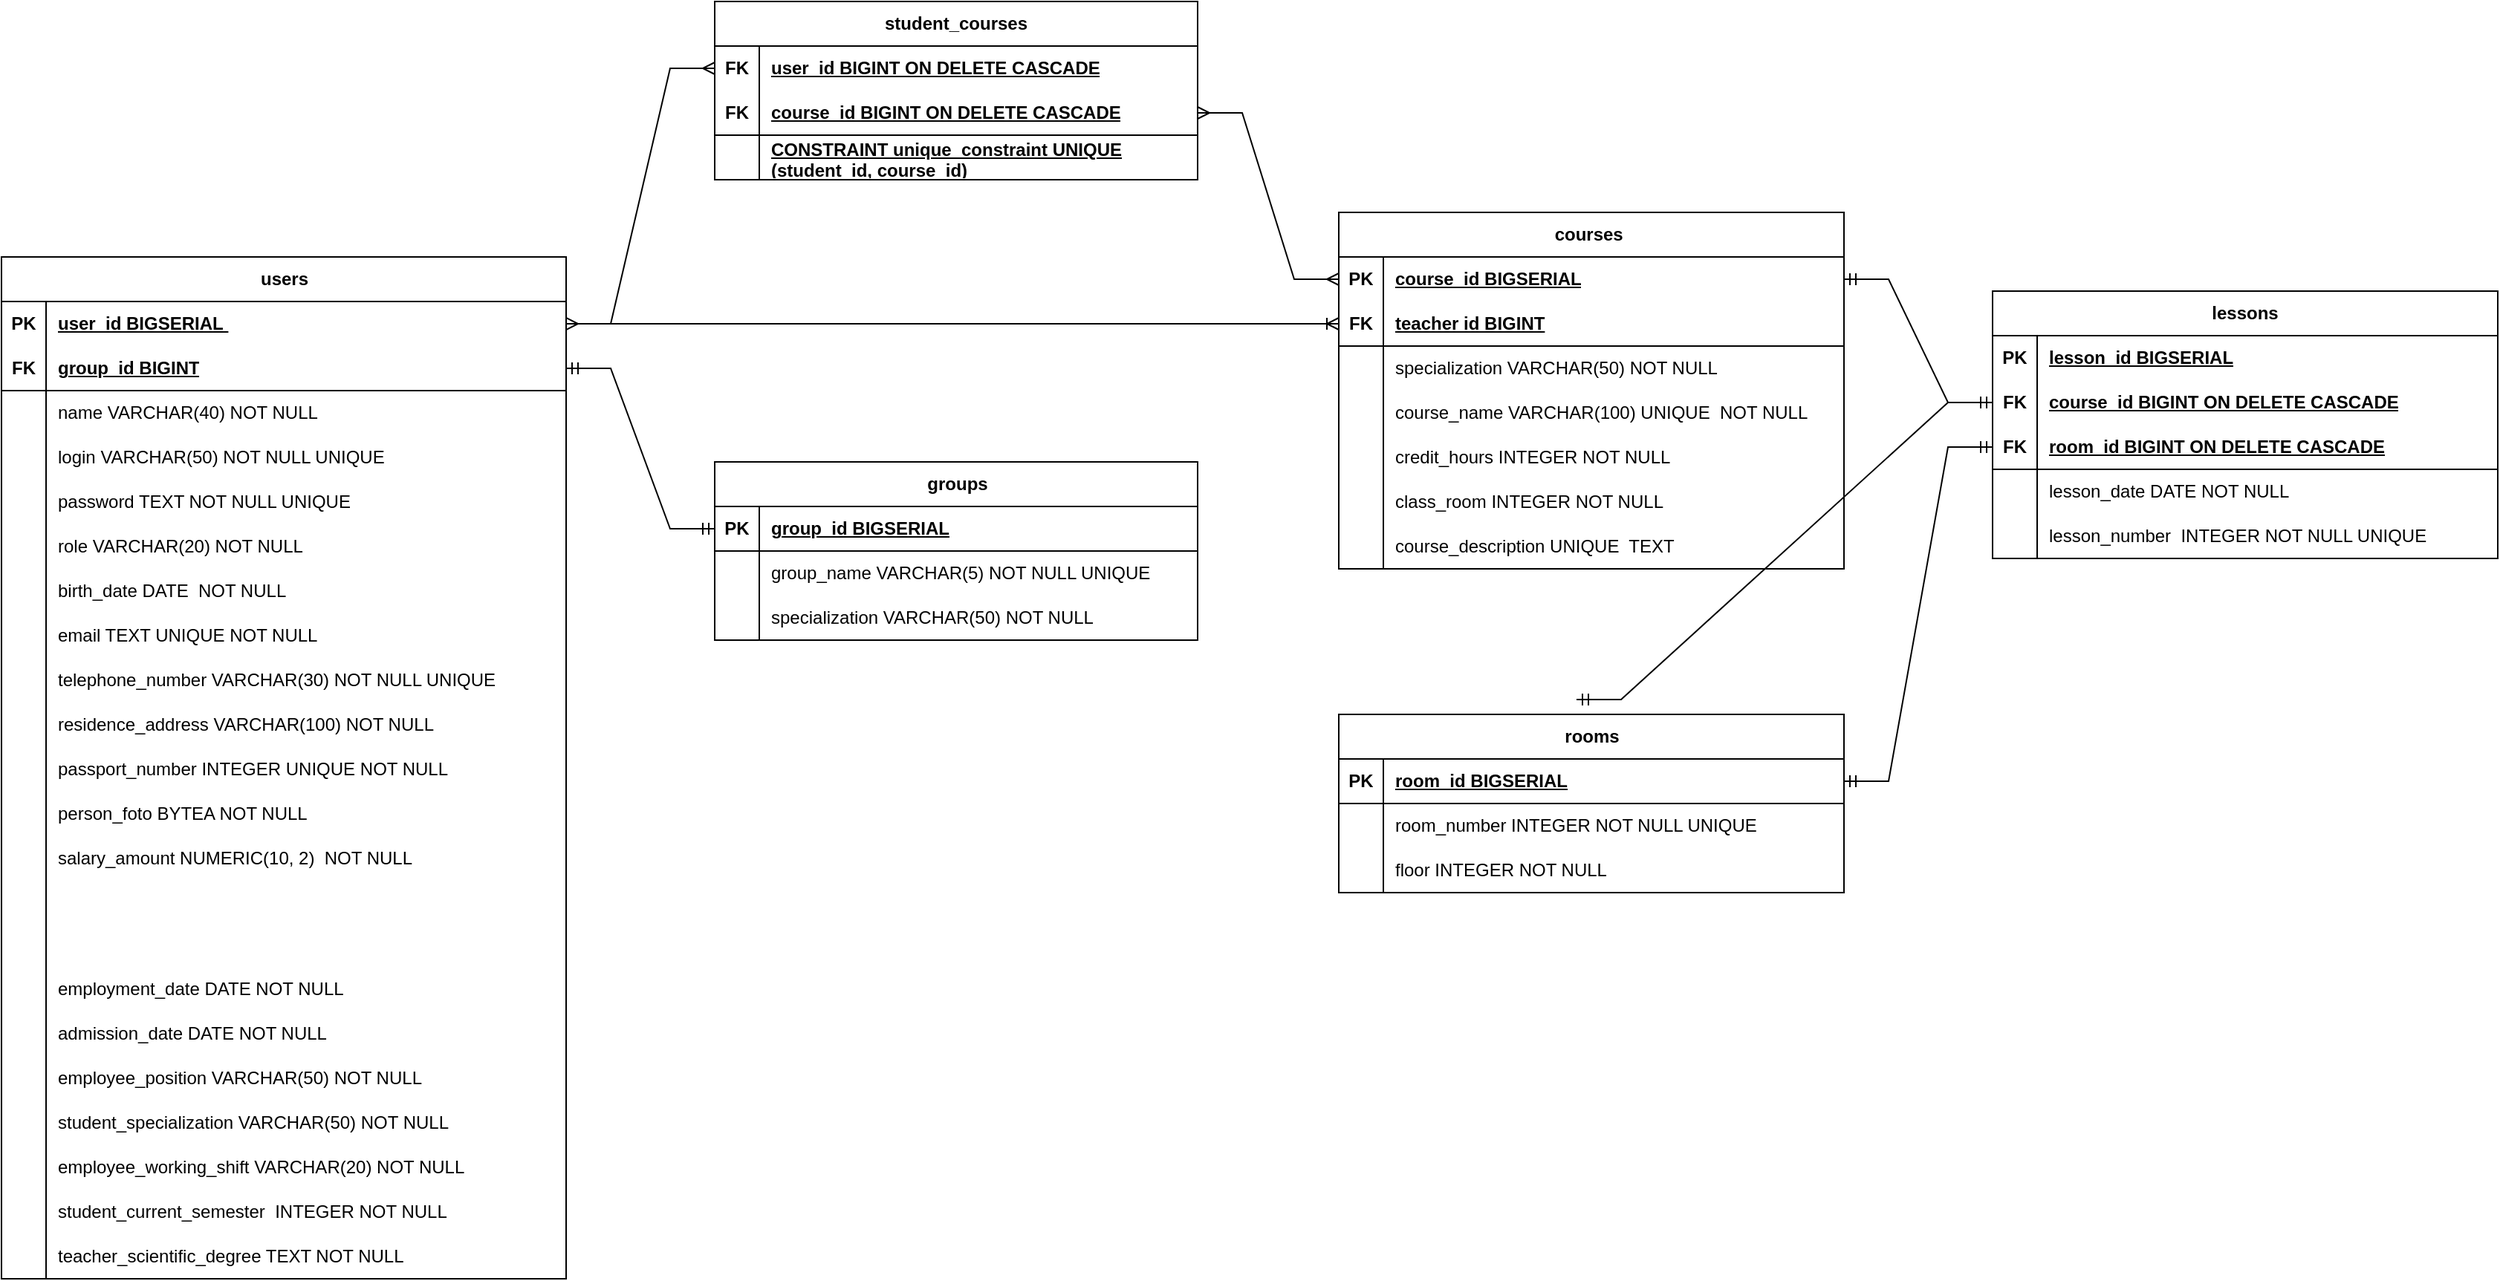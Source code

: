 <mxfile version="22.1.2" type="device">
  <diagram id="R2lEEEUBdFMjLlhIrx00" name="Page-1">
    <mxGraphModel dx="1434" dy="854" grid="1" gridSize="10" guides="1" tooltips="1" connect="1" arrows="1" fold="1" page="1" pageScale="1" pageWidth="2000" pageHeight="2500" math="0" shadow="0" extFonts="Permanent Marker^https://fonts.googleapis.com/css?family=Permanent+Marker">
      <root>
        <mxCell id="0" />
        <mxCell id="1" parent="0" />
        <mxCell id="kpIt_pLn4vcQP83QYAFd-174" value="groups" style="shape=table;startSize=30;container=1;collapsible=1;childLayout=tableLayout;fixedRows=1;rowLines=0;fontStyle=1;align=center;resizeLast=1;html=1;" parent="1" vertex="1">
          <mxGeometry x="760" y="1420" width="325" height="120" as="geometry" />
        </mxCell>
        <mxCell id="kpIt_pLn4vcQP83QYAFd-175" value="" style="shape=tableRow;horizontal=0;startSize=0;swimlaneHead=0;swimlaneBody=0;fillColor=none;collapsible=0;dropTarget=0;points=[[0,0.5],[1,0.5]];portConstraint=eastwest;top=0;left=0;right=0;bottom=1;" parent="kpIt_pLn4vcQP83QYAFd-174" vertex="1">
          <mxGeometry y="30" width="325" height="30" as="geometry" />
        </mxCell>
        <mxCell id="kpIt_pLn4vcQP83QYAFd-176" value="PK" style="shape=partialRectangle;connectable=0;fillColor=none;top=0;left=0;bottom=0;right=0;fontStyle=1;overflow=hidden;whiteSpace=wrap;html=1;" parent="kpIt_pLn4vcQP83QYAFd-175" vertex="1">
          <mxGeometry width="30" height="30" as="geometry">
            <mxRectangle width="30" height="30" as="alternateBounds" />
          </mxGeometry>
        </mxCell>
        <mxCell id="kpIt_pLn4vcQP83QYAFd-177" value="group_id BIGSERIAL" style="shape=partialRectangle;connectable=0;fillColor=none;top=0;left=0;bottom=0;right=0;align=left;spacingLeft=6;fontStyle=5;overflow=hidden;whiteSpace=wrap;html=1;" parent="kpIt_pLn4vcQP83QYAFd-175" vertex="1">
          <mxGeometry x="30" width="295" height="30" as="geometry">
            <mxRectangle width="295" height="30" as="alternateBounds" />
          </mxGeometry>
        </mxCell>
        <mxCell id="kpIt_pLn4vcQP83QYAFd-178" value="" style="shape=tableRow;horizontal=0;startSize=0;swimlaneHead=0;swimlaneBody=0;fillColor=none;collapsible=0;dropTarget=0;points=[[0,0.5],[1,0.5]];portConstraint=eastwest;top=0;left=0;right=0;bottom=0;" parent="kpIt_pLn4vcQP83QYAFd-174" vertex="1">
          <mxGeometry y="60" width="325" height="30" as="geometry" />
        </mxCell>
        <mxCell id="kpIt_pLn4vcQP83QYAFd-179" value="" style="shape=partialRectangle;connectable=0;fillColor=none;top=0;left=0;bottom=0;right=0;editable=1;overflow=hidden;whiteSpace=wrap;html=1;" parent="kpIt_pLn4vcQP83QYAFd-178" vertex="1">
          <mxGeometry width="30" height="30" as="geometry">
            <mxRectangle width="30" height="30" as="alternateBounds" />
          </mxGeometry>
        </mxCell>
        <mxCell id="kpIt_pLn4vcQP83QYAFd-180" value="group_name VARCHAR(5) NOT NULL UNIQUE" style="shape=partialRectangle;connectable=0;fillColor=none;top=0;left=0;bottom=0;right=0;align=left;spacingLeft=6;overflow=hidden;whiteSpace=wrap;html=1;" parent="kpIt_pLn4vcQP83QYAFd-178" vertex="1">
          <mxGeometry x="30" width="295" height="30" as="geometry">
            <mxRectangle width="295" height="30" as="alternateBounds" />
          </mxGeometry>
        </mxCell>
        <mxCell id="kpIt_pLn4vcQP83QYAFd-181" value="" style="shape=tableRow;horizontal=0;startSize=0;swimlaneHead=0;swimlaneBody=0;fillColor=none;collapsible=0;dropTarget=0;points=[[0,0.5],[1,0.5]];portConstraint=eastwest;top=0;left=0;right=0;bottom=0;" parent="kpIt_pLn4vcQP83QYAFd-174" vertex="1">
          <mxGeometry y="90" width="325" height="30" as="geometry" />
        </mxCell>
        <mxCell id="kpIt_pLn4vcQP83QYAFd-182" value="" style="shape=partialRectangle;connectable=0;fillColor=none;top=0;left=0;bottom=0;right=0;editable=1;overflow=hidden;whiteSpace=wrap;html=1;" parent="kpIt_pLn4vcQP83QYAFd-181" vertex="1">
          <mxGeometry width="30" height="30" as="geometry">
            <mxRectangle width="30" height="30" as="alternateBounds" />
          </mxGeometry>
        </mxCell>
        <mxCell id="kpIt_pLn4vcQP83QYAFd-183" value="specialization VARCHAR(50) NOT NULL" style="shape=partialRectangle;connectable=0;fillColor=none;top=0;left=0;bottom=0;right=0;align=left;spacingLeft=6;overflow=hidden;whiteSpace=wrap;html=1;" parent="kpIt_pLn4vcQP83QYAFd-181" vertex="1">
          <mxGeometry x="30" width="295" height="30" as="geometry">
            <mxRectangle width="295" height="30" as="alternateBounds" />
          </mxGeometry>
        </mxCell>
        <mxCell id="kpIt_pLn4vcQP83QYAFd-201" value="courses&amp;nbsp;" style="shape=table;startSize=30;container=1;collapsible=1;childLayout=tableLayout;fixedRows=1;rowLines=0;fontStyle=1;align=center;resizeLast=1;html=1;whiteSpace=wrap;" parent="1" vertex="1">
          <mxGeometry x="1180" y="1252" width="340" height="240" as="geometry" />
        </mxCell>
        <mxCell id="xmuUae2PRH6MerRBgv1h-2" value="" style="shape=tableRow;horizontal=0;startSize=0;swimlaneHead=0;swimlaneBody=0;fillColor=none;collapsible=0;dropTarget=0;points=[[0,0.5],[1,0.5]];portConstraint=eastwest;top=0;left=0;right=0;bottom=0;html=1;" vertex="1" parent="kpIt_pLn4vcQP83QYAFd-201">
          <mxGeometry y="30" width="340" height="30" as="geometry" />
        </mxCell>
        <mxCell id="xmuUae2PRH6MerRBgv1h-3" value="PK" style="shape=partialRectangle;connectable=0;fillColor=none;top=0;left=0;bottom=0;right=0;fontStyle=1;overflow=hidden;html=1;whiteSpace=wrap;" vertex="1" parent="xmuUae2PRH6MerRBgv1h-2">
          <mxGeometry width="30" height="30" as="geometry">
            <mxRectangle width="30" height="30" as="alternateBounds" />
          </mxGeometry>
        </mxCell>
        <mxCell id="xmuUae2PRH6MerRBgv1h-4" value="course_id BIGSERIAL" style="shape=partialRectangle;connectable=0;fillColor=none;top=0;left=0;bottom=0;right=0;align=left;spacingLeft=6;fontStyle=5;overflow=hidden;html=1;whiteSpace=wrap;" vertex="1" parent="xmuUae2PRH6MerRBgv1h-2">
          <mxGeometry x="30" width="310" height="30" as="geometry">
            <mxRectangle width="310" height="30" as="alternateBounds" />
          </mxGeometry>
        </mxCell>
        <mxCell id="xmuUae2PRH6MerRBgv1h-5" value="" style="shape=tableRow;horizontal=0;startSize=0;swimlaneHead=0;swimlaneBody=0;fillColor=none;collapsible=0;dropTarget=0;points=[[0,0.5],[1,0.5]];portConstraint=eastwest;top=0;left=0;right=0;bottom=1;html=1;" vertex="1" parent="kpIt_pLn4vcQP83QYAFd-201">
          <mxGeometry y="60" width="340" height="30" as="geometry" />
        </mxCell>
        <mxCell id="xmuUae2PRH6MerRBgv1h-6" value="FK" style="shape=partialRectangle;connectable=0;fillColor=none;top=0;left=0;bottom=0;right=0;fontStyle=1;overflow=hidden;html=1;whiteSpace=wrap;" vertex="1" parent="xmuUae2PRH6MerRBgv1h-5">
          <mxGeometry width="30" height="30" as="geometry">
            <mxRectangle width="30" height="30" as="alternateBounds" />
          </mxGeometry>
        </mxCell>
        <mxCell id="xmuUae2PRH6MerRBgv1h-7" value="teacher id BIGINT" style="shape=partialRectangle;connectable=0;fillColor=none;top=0;left=0;bottom=0;right=0;align=left;spacingLeft=6;fontStyle=5;overflow=hidden;html=1;whiteSpace=wrap;" vertex="1" parent="xmuUae2PRH6MerRBgv1h-5">
          <mxGeometry x="30" width="310" height="30" as="geometry">
            <mxRectangle width="310" height="30" as="alternateBounds" />
          </mxGeometry>
        </mxCell>
        <mxCell id="kpIt_pLn4vcQP83QYAFd-208" value="" style="shape=tableRow;horizontal=0;startSize=0;swimlaneHead=0;swimlaneBody=0;fillColor=none;collapsible=0;dropTarget=0;points=[[0,0.5],[1,0.5]];portConstraint=eastwest;top=0;left=0;right=0;bottom=0;html=1;" parent="kpIt_pLn4vcQP83QYAFd-201" vertex="1">
          <mxGeometry y="90" width="340" height="30" as="geometry" />
        </mxCell>
        <mxCell id="kpIt_pLn4vcQP83QYAFd-209" value="" style="shape=partialRectangle;connectable=0;fillColor=none;top=0;left=0;bottom=0;right=0;editable=1;overflow=hidden;html=1;whiteSpace=wrap;" parent="kpIt_pLn4vcQP83QYAFd-208" vertex="1">
          <mxGeometry width="30" height="30" as="geometry">
            <mxRectangle width="30" height="30" as="alternateBounds" />
          </mxGeometry>
        </mxCell>
        <mxCell id="kpIt_pLn4vcQP83QYAFd-210" value="specialization VARCHAR(50) NOT NULL" style="shape=partialRectangle;connectable=0;fillColor=none;top=0;left=0;bottom=0;right=0;align=left;spacingLeft=6;overflow=hidden;html=1;whiteSpace=wrap;" parent="kpIt_pLn4vcQP83QYAFd-208" vertex="1">
          <mxGeometry x="30" width="310" height="30" as="geometry">
            <mxRectangle width="310" height="30" as="alternateBounds" />
          </mxGeometry>
        </mxCell>
        <mxCell id="kpIt_pLn4vcQP83QYAFd-211" value="" style="shape=tableRow;horizontal=0;startSize=0;swimlaneHead=0;swimlaneBody=0;fillColor=none;collapsible=0;dropTarget=0;points=[[0,0.5],[1,0.5]];portConstraint=eastwest;top=0;left=0;right=0;bottom=0;html=1;" parent="kpIt_pLn4vcQP83QYAFd-201" vertex="1">
          <mxGeometry y="120" width="340" height="30" as="geometry" />
        </mxCell>
        <mxCell id="kpIt_pLn4vcQP83QYAFd-212" value="" style="shape=partialRectangle;connectable=0;fillColor=none;top=0;left=0;bottom=0;right=0;editable=1;overflow=hidden;html=1;whiteSpace=wrap;" parent="kpIt_pLn4vcQP83QYAFd-211" vertex="1">
          <mxGeometry width="30" height="30" as="geometry">
            <mxRectangle width="30" height="30" as="alternateBounds" />
          </mxGeometry>
        </mxCell>
        <mxCell id="kpIt_pLn4vcQP83QYAFd-213" value="course_name VARCHAR(100)&amp;nbsp;UNIQUE&amp;nbsp; NOT NULL" style="shape=partialRectangle;connectable=0;fillColor=none;top=0;left=0;bottom=0;right=0;align=left;spacingLeft=6;overflow=hidden;html=1;whiteSpace=wrap;" parent="kpIt_pLn4vcQP83QYAFd-211" vertex="1">
          <mxGeometry x="30" width="310" height="30" as="geometry">
            <mxRectangle width="310" height="30" as="alternateBounds" />
          </mxGeometry>
        </mxCell>
        <mxCell id="kpIt_pLn4vcQP83QYAFd-214" style="shape=tableRow;horizontal=0;startSize=0;swimlaneHead=0;swimlaneBody=0;fillColor=none;collapsible=0;dropTarget=0;points=[[0,0.5],[1,0.5]];portConstraint=eastwest;top=0;left=0;right=0;bottom=0;html=1;" parent="kpIt_pLn4vcQP83QYAFd-201" vertex="1">
          <mxGeometry y="150" width="340" height="30" as="geometry" />
        </mxCell>
        <mxCell id="kpIt_pLn4vcQP83QYAFd-215" style="shape=partialRectangle;connectable=0;fillColor=none;top=0;left=0;bottom=0;right=0;editable=1;overflow=hidden;html=1;whiteSpace=wrap;" parent="kpIt_pLn4vcQP83QYAFd-214" vertex="1">
          <mxGeometry width="30" height="30" as="geometry">
            <mxRectangle width="30" height="30" as="alternateBounds" />
          </mxGeometry>
        </mxCell>
        <mxCell id="kpIt_pLn4vcQP83QYAFd-216" value="credit_hours INTEGER NOT NULL" style="shape=partialRectangle;connectable=0;fillColor=none;top=0;left=0;bottom=0;right=0;align=left;spacingLeft=6;overflow=hidden;html=1;whiteSpace=wrap;" parent="kpIt_pLn4vcQP83QYAFd-214" vertex="1">
          <mxGeometry x="30" width="310" height="30" as="geometry">
            <mxRectangle width="310" height="30" as="alternateBounds" />
          </mxGeometry>
        </mxCell>
        <mxCell id="kpIt_pLn4vcQP83QYAFd-226" style="shape=tableRow;horizontal=0;startSize=0;swimlaneHead=0;swimlaneBody=0;fillColor=none;collapsible=0;dropTarget=0;points=[[0,0.5],[1,0.5]];portConstraint=eastwest;top=0;left=0;right=0;bottom=0;html=1;" parent="kpIt_pLn4vcQP83QYAFd-201" vertex="1">
          <mxGeometry y="180" width="340" height="30" as="geometry" />
        </mxCell>
        <mxCell id="kpIt_pLn4vcQP83QYAFd-227" style="shape=partialRectangle;connectable=0;fillColor=none;top=0;left=0;bottom=0;right=0;editable=1;overflow=hidden;html=1;whiteSpace=wrap;" parent="kpIt_pLn4vcQP83QYAFd-226" vertex="1">
          <mxGeometry width="30" height="30" as="geometry">
            <mxRectangle width="30" height="30" as="alternateBounds" />
          </mxGeometry>
        </mxCell>
        <mxCell id="kpIt_pLn4vcQP83QYAFd-228" value="class_room INTEGER NOT NULL" style="shape=partialRectangle;connectable=0;fillColor=none;top=0;left=0;bottom=0;right=0;align=left;spacingLeft=6;overflow=hidden;html=1;whiteSpace=wrap;" parent="kpIt_pLn4vcQP83QYAFd-226" vertex="1">
          <mxGeometry x="30" width="310" height="30" as="geometry">
            <mxRectangle width="310" height="30" as="alternateBounds" />
          </mxGeometry>
        </mxCell>
        <mxCell id="kpIt_pLn4vcQP83QYAFd-232" style="shape=tableRow;horizontal=0;startSize=0;swimlaneHead=0;swimlaneBody=0;fillColor=none;collapsible=0;dropTarget=0;points=[[0,0.5],[1,0.5]];portConstraint=eastwest;top=0;left=0;right=0;bottom=0;html=1;" parent="kpIt_pLn4vcQP83QYAFd-201" vertex="1">
          <mxGeometry y="210" width="340" height="30" as="geometry" />
        </mxCell>
        <mxCell id="kpIt_pLn4vcQP83QYAFd-233" style="shape=partialRectangle;connectable=0;fillColor=none;top=0;left=0;bottom=0;right=0;editable=1;overflow=hidden;html=1;whiteSpace=wrap;" parent="kpIt_pLn4vcQP83QYAFd-232" vertex="1">
          <mxGeometry width="30" height="30" as="geometry">
            <mxRectangle width="30" height="30" as="alternateBounds" />
          </mxGeometry>
        </mxCell>
        <mxCell id="kpIt_pLn4vcQP83QYAFd-234" value="course_description&amp;nbsp;UNIQUE&amp;nbsp; TEXT" style="shape=partialRectangle;connectable=0;fillColor=none;top=0;left=0;bottom=0;right=0;align=left;spacingLeft=6;overflow=hidden;html=1;whiteSpace=wrap;" parent="kpIt_pLn4vcQP83QYAFd-232" vertex="1">
          <mxGeometry x="30" width="310" height="30" as="geometry">
            <mxRectangle width="310" height="30" as="alternateBounds" />
          </mxGeometry>
        </mxCell>
        <mxCell id="rb6zQDe9L6TFRUeUU2T8-61" value="lessons" style="shape=table;startSize=30;container=1;collapsible=1;childLayout=tableLayout;fixedRows=1;rowLines=0;fontStyle=1;align=center;resizeLast=1;html=1;whiteSpace=wrap;" parent="1" vertex="1">
          <mxGeometry x="1620" y="1305" width="340" height="180" as="geometry" />
        </mxCell>
        <mxCell id="rb6zQDe9L6TFRUeUU2T8-62" value="" style="shape=tableRow;horizontal=0;startSize=0;swimlaneHead=0;swimlaneBody=0;fillColor=none;collapsible=0;dropTarget=0;points=[[0,0.5],[1,0.5]];portConstraint=eastwest;top=0;left=0;right=0;bottom=0;html=1;" parent="rb6zQDe9L6TFRUeUU2T8-61" vertex="1">
          <mxGeometry y="30" width="340" height="30" as="geometry" />
        </mxCell>
        <mxCell id="rb6zQDe9L6TFRUeUU2T8-63" value="PK" style="shape=partialRectangle;connectable=0;fillColor=none;top=0;left=0;bottom=0;right=0;fontStyle=1;overflow=hidden;html=1;whiteSpace=wrap;" parent="rb6zQDe9L6TFRUeUU2T8-62" vertex="1">
          <mxGeometry width="30" height="30" as="geometry">
            <mxRectangle width="30" height="30" as="alternateBounds" />
          </mxGeometry>
        </mxCell>
        <mxCell id="rb6zQDe9L6TFRUeUU2T8-64" value="lesson_id BIGSERIAL" style="shape=partialRectangle;connectable=0;fillColor=none;top=0;left=0;bottom=0;right=0;align=left;spacingLeft=6;fontStyle=5;overflow=hidden;html=1;whiteSpace=wrap;" parent="rb6zQDe9L6TFRUeUU2T8-62" vertex="1">
          <mxGeometry x="30" width="310" height="30" as="geometry">
            <mxRectangle width="310" height="30" as="alternateBounds" />
          </mxGeometry>
        </mxCell>
        <mxCell id="OC72lJn3Bb4VZcmNtRgT-4" style="shape=tableRow;horizontal=0;startSize=0;swimlaneHead=0;swimlaneBody=0;fillColor=none;collapsible=0;dropTarget=0;points=[[0,0.5],[1,0.5]];portConstraint=eastwest;top=0;left=0;right=0;bottom=0;html=1;" parent="rb6zQDe9L6TFRUeUU2T8-61" vertex="1">
          <mxGeometry y="60" width="340" height="30" as="geometry" />
        </mxCell>
        <mxCell id="OC72lJn3Bb4VZcmNtRgT-5" value="FK" style="shape=partialRectangle;connectable=0;fillColor=none;top=0;left=0;bottom=0;right=0;fontStyle=1;overflow=hidden;html=1;whiteSpace=wrap;" parent="OC72lJn3Bb4VZcmNtRgT-4" vertex="1">
          <mxGeometry width="30" height="30" as="geometry">
            <mxRectangle width="30" height="30" as="alternateBounds" />
          </mxGeometry>
        </mxCell>
        <mxCell id="OC72lJn3Bb4VZcmNtRgT-6" value="course_id BIGINT&amp;nbsp;ON DELETE CASCADE" style="shape=partialRectangle;connectable=0;fillColor=none;top=0;left=0;bottom=0;right=0;align=left;spacingLeft=6;fontStyle=5;overflow=hidden;html=1;whiteSpace=wrap;" parent="OC72lJn3Bb4VZcmNtRgT-4" vertex="1">
          <mxGeometry x="30" width="310" height="30" as="geometry">
            <mxRectangle width="310" height="30" as="alternateBounds" />
          </mxGeometry>
        </mxCell>
        <mxCell id="rb6zQDe9L6TFRUeUU2T8-65" value="" style="shape=tableRow;horizontal=0;startSize=0;swimlaneHead=0;swimlaneBody=0;fillColor=none;collapsible=0;dropTarget=0;points=[[0,0.5],[1,0.5]];portConstraint=eastwest;top=0;left=0;right=0;bottom=1;html=1;" parent="rb6zQDe9L6TFRUeUU2T8-61" vertex="1">
          <mxGeometry y="90" width="340" height="30" as="geometry" />
        </mxCell>
        <mxCell id="rb6zQDe9L6TFRUeUU2T8-66" value="FK" style="shape=partialRectangle;connectable=0;fillColor=none;top=0;left=0;bottom=0;right=0;fontStyle=1;overflow=hidden;html=1;whiteSpace=wrap;" parent="rb6zQDe9L6TFRUeUU2T8-65" vertex="1">
          <mxGeometry width="30" height="30" as="geometry">
            <mxRectangle width="30" height="30" as="alternateBounds" />
          </mxGeometry>
        </mxCell>
        <mxCell id="rb6zQDe9L6TFRUeUU2T8-67" value="room_id BIGINT&amp;nbsp;ON DELETE CASCADE" style="shape=partialRectangle;connectable=0;fillColor=none;top=0;left=0;bottom=0;right=0;align=left;spacingLeft=6;fontStyle=5;overflow=hidden;html=1;whiteSpace=wrap;" parent="rb6zQDe9L6TFRUeUU2T8-65" vertex="1">
          <mxGeometry x="30" width="310" height="30" as="geometry">
            <mxRectangle width="310" height="30" as="alternateBounds" />
          </mxGeometry>
        </mxCell>
        <mxCell id="rb6zQDe9L6TFRUeUU2T8-68" value="" style="shape=tableRow;horizontal=0;startSize=0;swimlaneHead=0;swimlaneBody=0;fillColor=none;collapsible=0;dropTarget=0;points=[[0,0.5],[1,0.5]];portConstraint=eastwest;top=0;left=0;right=0;bottom=0;html=1;" parent="rb6zQDe9L6TFRUeUU2T8-61" vertex="1">
          <mxGeometry y="120" width="340" height="30" as="geometry" />
        </mxCell>
        <mxCell id="rb6zQDe9L6TFRUeUU2T8-69" value="" style="shape=partialRectangle;connectable=0;fillColor=none;top=0;left=0;bottom=0;right=0;editable=1;overflow=hidden;html=1;whiteSpace=wrap;" parent="rb6zQDe9L6TFRUeUU2T8-68" vertex="1">
          <mxGeometry width="30" height="30" as="geometry">
            <mxRectangle width="30" height="30" as="alternateBounds" />
          </mxGeometry>
        </mxCell>
        <mxCell id="rb6zQDe9L6TFRUeUU2T8-70" value="lesson_date&amp;nbsp;DATE NOT NULL" style="shape=partialRectangle;connectable=0;fillColor=none;top=0;left=0;bottom=0;right=0;align=left;spacingLeft=6;overflow=hidden;html=1;whiteSpace=wrap;" parent="rb6zQDe9L6TFRUeUU2T8-68" vertex="1">
          <mxGeometry x="30" width="310" height="30" as="geometry">
            <mxRectangle width="310" height="30" as="alternateBounds" />
          </mxGeometry>
        </mxCell>
        <mxCell id="rb6zQDe9L6TFRUeUU2T8-71" value="" style="shape=tableRow;horizontal=0;startSize=0;swimlaneHead=0;swimlaneBody=0;fillColor=none;collapsible=0;dropTarget=0;points=[[0,0.5],[1,0.5]];portConstraint=eastwest;top=0;left=0;right=0;bottom=0;html=1;" parent="rb6zQDe9L6TFRUeUU2T8-61" vertex="1">
          <mxGeometry y="150" width="340" height="30" as="geometry" />
        </mxCell>
        <mxCell id="rb6zQDe9L6TFRUeUU2T8-72" value="" style="shape=partialRectangle;connectable=0;fillColor=none;top=0;left=0;bottom=0;right=0;editable=1;overflow=hidden;html=1;whiteSpace=wrap;" parent="rb6zQDe9L6TFRUeUU2T8-71" vertex="1">
          <mxGeometry width="30" height="30" as="geometry">
            <mxRectangle width="30" height="30" as="alternateBounds" />
          </mxGeometry>
        </mxCell>
        <mxCell id="rb6zQDe9L6TFRUeUU2T8-73" value="lesson_number&amp;nbsp; INTEGER NOT NULL UNIQUE" style="shape=partialRectangle;connectable=0;fillColor=none;top=0;left=0;bottom=0;right=0;align=left;spacingLeft=6;overflow=hidden;html=1;whiteSpace=wrap;" parent="rb6zQDe9L6TFRUeUU2T8-71" vertex="1">
          <mxGeometry x="30" width="310" height="30" as="geometry">
            <mxRectangle width="310" height="30" as="alternateBounds" />
          </mxGeometry>
        </mxCell>
        <mxCell id="knFnS1jjdKs-1NQZ8TrD-86" value="student_courses" style="shape=table;startSize=30;container=1;collapsible=1;childLayout=tableLayout;fixedRows=1;rowLines=0;fontStyle=1;align=center;resizeLast=1;html=1;whiteSpace=wrap;" parent="1" vertex="1">
          <mxGeometry x="760" y="1110" width="325" height="120" as="geometry" />
        </mxCell>
        <mxCell id="knFnS1jjdKs-1NQZ8TrD-87" value="" style="shape=tableRow;horizontal=0;startSize=0;swimlaneHead=0;swimlaneBody=0;fillColor=none;collapsible=0;dropTarget=0;points=[[0,0.5],[1,0.5]];portConstraint=eastwest;top=0;left=0;right=0;bottom=0;html=1;" parent="knFnS1jjdKs-1NQZ8TrD-86" vertex="1">
          <mxGeometry y="30" width="325" height="30" as="geometry" />
        </mxCell>
        <mxCell id="knFnS1jjdKs-1NQZ8TrD-88" value="FK" style="shape=partialRectangle;connectable=0;fillColor=none;top=0;left=0;bottom=0;right=0;fontStyle=1;overflow=hidden;html=1;whiteSpace=wrap;" parent="knFnS1jjdKs-1NQZ8TrD-87" vertex="1">
          <mxGeometry width="30" height="30" as="geometry">
            <mxRectangle width="30" height="30" as="alternateBounds" />
          </mxGeometry>
        </mxCell>
        <mxCell id="knFnS1jjdKs-1NQZ8TrD-89" value="user_id BIGINT&amp;nbsp;ON DELETE CASCADE" style="shape=partialRectangle;connectable=0;fillColor=none;top=0;left=0;bottom=0;right=0;align=left;spacingLeft=6;fontStyle=5;overflow=hidden;html=1;whiteSpace=wrap;" parent="knFnS1jjdKs-1NQZ8TrD-87" vertex="1">
          <mxGeometry x="30" width="295" height="30" as="geometry">
            <mxRectangle width="295" height="30" as="alternateBounds" />
          </mxGeometry>
        </mxCell>
        <mxCell id="knFnS1jjdKs-1NQZ8TrD-90" value="" style="shape=tableRow;horizontal=0;startSize=0;swimlaneHead=0;swimlaneBody=0;fillColor=none;collapsible=0;dropTarget=0;points=[[0,0.5],[1,0.5]];portConstraint=eastwest;top=0;left=0;right=0;bottom=1;html=1;" parent="knFnS1jjdKs-1NQZ8TrD-86" vertex="1">
          <mxGeometry y="60" width="325" height="30" as="geometry" />
        </mxCell>
        <mxCell id="knFnS1jjdKs-1NQZ8TrD-91" value="FK" style="shape=partialRectangle;connectable=0;fillColor=none;top=0;left=0;bottom=0;right=0;fontStyle=1;overflow=hidden;html=1;whiteSpace=wrap;" parent="knFnS1jjdKs-1NQZ8TrD-90" vertex="1">
          <mxGeometry width="30" height="30" as="geometry">
            <mxRectangle width="30" height="30" as="alternateBounds" />
          </mxGeometry>
        </mxCell>
        <mxCell id="knFnS1jjdKs-1NQZ8TrD-92" value="course_id BIGINT ON DELETE CASCADE" style="shape=partialRectangle;connectable=0;fillColor=none;top=0;left=0;bottom=0;right=0;align=left;spacingLeft=6;fontStyle=5;overflow=hidden;html=1;whiteSpace=wrap;" parent="knFnS1jjdKs-1NQZ8TrD-90" vertex="1">
          <mxGeometry x="30" width="295" height="30" as="geometry">
            <mxRectangle width="295" height="30" as="alternateBounds" />
          </mxGeometry>
        </mxCell>
        <mxCell id="rb6zQDe9L6TFRUeUU2T8-4" style="shape=tableRow;horizontal=0;startSize=0;swimlaneHead=0;swimlaneBody=0;fillColor=none;collapsible=0;dropTarget=0;points=[[0,0.5],[1,0.5]];portConstraint=eastwest;top=0;left=0;right=0;bottom=1;html=1;" parent="knFnS1jjdKs-1NQZ8TrD-86" vertex="1">
          <mxGeometry y="90" width="325" height="30" as="geometry" />
        </mxCell>
        <mxCell id="rb6zQDe9L6TFRUeUU2T8-5" style="shape=partialRectangle;connectable=0;fillColor=none;top=0;left=0;bottom=0;right=0;fontStyle=1;overflow=hidden;html=1;whiteSpace=wrap;" parent="rb6zQDe9L6TFRUeUU2T8-4" vertex="1">
          <mxGeometry width="30" height="30" as="geometry">
            <mxRectangle width="30" height="30" as="alternateBounds" />
          </mxGeometry>
        </mxCell>
        <mxCell id="rb6zQDe9L6TFRUeUU2T8-6" value="CONSTRAINT unique_constraint UNIQUE (student_id, course_id)" style="shape=partialRectangle;connectable=0;fillColor=none;top=0;left=0;bottom=0;right=0;align=left;spacingLeft=6;fontStyle=5;overflow=hidden;html=1;whiteSpace=wrap;" parent="rb6zQDe9L6TFRUeUU2T8-4" vertex="1">
          <mxGeometry x="30" width="295" height="30" as="geometry">
            <mxRectangle width="295" height="30" as="alternateBounds" />
          </mxGeometry>
        </mxCell>
        <mxCell id="IVJXL--CZSXoC9Q1Klwf-4" value="users" style="shape=table;startSize=30;container=1;collapsible=1;childLayout=tableLayout;fixedRows=1;rowLines=0;fontStyle=1;align=center;resizeLast=1;html=1;" parent="1" vertex="1">
          <mxGeometry x="280" y="1282" width="380" height="688" as="geometry" />
        </mxCell>
        <mxCell id="OC72lJn3Bb4VZcmNtRgT-9" value="" style="shape=tableRow;horizontal=0;startSize=0;swimlaneHead=0;swimlaneBody=0;fillColor=none;collapsible=0;dropTarget=0;points=[[0,0.5],[1,0.5]];portConstraint=eastwest;top=0;left=0;right=0;bottom=0;html=1;" parent="IVJXL--CZSXoC9Q1Klwf-4" vertex="1">
          <mxGeometry y="30" width="380" height="30" as="geometry" />
        </mxCell>
        <mxCell id="OC72lJn3Bb4VZcmNtRgT-10" value="PK" style="shape=partialRectangle;connectable=0;fillColor=none;top=0;left=0;bottom=0;right=0;fontStyle=1;overflow=hidden;html=1;whiteSpace=wrap;" parent="OC72lJn3Bb4VZcmNtRgT-9" vertex="1">
          <mxGeometry width="30" height="30" as="geometry">
            <mxRectangle width="30" height="30" as="alternateBounds" />
          </mxGeometry>
        </mxCell>
        <mxCell id="OC72lJn3Bb4VZcmNtRgT-11" value="user_id BIGSERIAL&amp;nbsp;" style="shape=partialRectangle;connectable=0;fillColor=none;top=0;left=0;bottom=0;right=0;align=left;spacingLeft=6;fontStyle=5;overflow=hidden;html=1;whiteSpace=wrap;" parent="OC72lJn3Bb4VZcmNtRgT-9" vertex="1">
          <mxGeometry x="30" width="350" height="30" as="geometry">
            <mxRectangle width="350" height="30" as="alternateBounds" />
          </mxGeometry>
        </mxCell>
        <mxCell id="OC72lJn3Bb4VZcmNtRgT-12" value="" style="shape=tableRow;horizontal=0;startSize=0;swimlaneHead=0;swimlaneBody=0;fillColor=none;collapsible=0;dropTarget=0;points=[[0,0.5],[1,0.5]];portConstraint=eastwest;top=0;left=0;right=0;bottom=1;html=1;" parent="IVJXL--CZSXoC9Q1Klwf-4" vertex="1">
          <mxGeometry y="60" width="380" height="30" as="geometry" />
        </mxCell>
        <mxCell id="OC72lJn3Bb4VZcmNtRgT-13" value="FK" style="shape=partialRectangle;connectable=0;fillColor=none;top=0;left=0;bottom=0;right=0;fontStyle=1;overflow=hidden;html=1;whiteSpace=wrap;" parent="OC72lJn3Bb4VZcmNtRgT-12" vertex="1">
          <mxGeometry width="30" height="30" as="geometry">
            <mxRectangle width="30" height="30" as="alternateBounds" />
          </mxGeometry>
        </mxCell>
        <mxCell id="OC72lJn3Bb4VZcmNtRgT-14" value="group_id BIGINT" style="shape=partialRectangle;connectable=0;fillColor=none;top=0;left=0;bottom=0;right=0;align=left;spacingLeft=6;fontStyle=5;overflow=hidden;html=1;whiteSpace=wrap;" parent="OC72lJn3Bb4VZcmNtRgT-12" vertex="1">
          <mxGeometry x="30" width="350" height="30" as="geometry">
            <mxRectangle width="350" height="30" as="alternateBounds" />
          </mxGeometry>
        </mxCell>
        <mxCell id="IVJXL--CZSXoC9Q1Klwf-8" value="" style="shape=tableRow;horizontal=0;startSize=0;swimlaneHead=0;swimlaneBody=0;fillColor=none;collapsible=0;dropTarget=0;points=[[0,0.5],[1,0.5]];portConstraint=eastwest;top=0;left=0;right=0;bottom=0;" parent="IVJXL--CZSXoC9Q1Klwf-4" vertex="1">
          <mxGeometry y="90" width="380" height="30" as="geometry" />
        </mxCell>
        <mxCell id="IVJXL--CZSXoC9Q1Klwf-9" value="" style="shape=partialRectangle;connectable=0;fillColor=none;top=0;left=0;bottom=0;right=0;editable=1;overflow=hidden;whiteSpace=wrap;html=1;" parent="IVJXL--CZSXoC9Q1Klwf-8" vertex="1">
          <mxGeometry width="30" height="30" as="geometry">
            <mxRectangle width="30" height="30" as="alternateBounds" />
          </mxGeometry>
        </mxCell>
        <mxCell id="IVJXL--CZSXoC9Q1Klwf-10" value="name VARCHAR(40) NOT NULL" style="shape=partialRectangle;connectable=0;fillColor=none;top=0;left=0;bottom=0;right=0;align=left;spacingLeft=6;overflow=hidden;whiteSpace=wrap;html=1;" parent="IVJXL--CZSXoC9Q1Klwf-8" vertex="1">
          <mxGeometry x="30" width="350" height="30" as="geometry">
            <mxRectangle width="350" height="30" as="alternateBounds" />
          </mxGeometry>
        </mxCell>
        <mxCell id="IVJXL--CZSXoC9Q1Klwf-11" value="" style="shape=tableRow;horizontal=0;startSize=0;swimlaneHead=0;swimlaneBody=0;fillColor=none;collapsible=0;dropTarget=0;points=[[0,0.5],[1,0.5]];portConstraint=eastwest;top=0;left=0;right=0;bottom=0;" parent="IVJXL--CZSXoC9Q1Klwf-4" vertex="1">
          <mxGeometry y="120" width="380" height="30" as="geometry" />
        </mxCell>
        <mxCell id="IVJXL--CZSXoC9Q1Klwf-12" value="" style="shape=partialRectangle;connectable=0;fillColor=none;top=0;left=0;bottom=0;right=0;editable=1;overflow=hidden;whiteSpace=wrap;html=1;" parent="IVJXL--CZSXoC9Q1Klwf-11" vertex="1">
          <mxGeometry width="30" height="30" as="geometry">
            <mxRectangle width="30" height="30" as="alternateBounds" />
          </mxGeometry>
        </mxCell>
        <mxCell id="IVJXL--CZSXoC9Q1Klwf-13" value="login VARCHAR(50) NOT NULL UNIQUE" style="shape=partialRectangle;connectable=0;fillColor=none;top=0;left=0;bottom=0;right=0;align=left;spacingLeft=6;overflow=hidden;whiteSpace=wrap;html=1;" parent="IVJXL--CZSXoC9Q1Klwf-11" vertex="1">
          <mxGeometry x="30" width="350" height="30" as="geometry">
            <mxRectangle width="350" height="30" as="alternateBounds" />
          </mxGeometry>
        </mxCell>
        <mxCell id="IVJXL--CZSXoC9Q1Klwf-14" value="" style="shape=tableRow;horizontal=0;startSize=0;swimlaneHead=0;swimlaneBody=0;fillColor=none;collapsible=0;dropTarget=0;points=[[0,0.5],[1,0.5]];portConstraint=eastwest;top=0;left=0;right=0;bottom=0;" parent="IVJXL--CZSXoC9Q1Klwf-4" vertex="1">
          <mxGeometry y="150" width="380" height="30" as="geometry" />
        </mxCell>
        <mxCell id="IVJXL--CZSXoC9Q1Klwf-15" value="" style="shape=partialRectangle;connectable=0;fillColor=none;top=0;left=0;bottom=0;right=0;editable=1;overflow=hidden;whiteSpace=wrap;html=1;" parent="IVJXL--CZSXoC9Q1Klwf-14" vertex="1">
          <mxGeometry width="30" height="30" as="geometry">
            <mxRectangle width="30" height="30" as="alternateBounds" />
          </mxGeometry>
        </mxCell>
        <mxCell id="IVJXL--CZSXoC9Q1Klwf-16" value="password TEXT NOT NULL UNIQUE" style="shape=partialRectangle;connectable=0;fillColor=none;top=0;left=0;bottom=0;right=0;align=left;spacingLeft=6;overflow=hidden;whiteSpace=wrap;html=1;" parent="IVJXL--CZSXoC9Q1Klwf-14" vertex="1">
          <mxGeometry x="30" width="350" height="30" as="geometry">
            <mxRectangle width="350" height="30" as="alternateBounds" />
          </mxGeometry>
        </mxCell>
        <mxCell id="IVJXL--CZSXoC9Q1Klwf-26" style="shape=tableRow;horizontal=0;startSize=0;swimlaneHead=0;swimlaneBody=0;fillColor=none;collapsible=0;dropTarget=0;points=[[0,0.5],[1,0.5]];portConstraint=eastwest;top=0;left=0;right=0;bottom=0;" parent="IVJXL--CZSXoC9Q1Klwf-4" vertex="1">
          <mxGeometry y="180" width="380" height="30" as="geometry" />
        </mxCell>
        <mxCell id="IVJXL--CZSXoC9Q1Klwf-27" style="shape=partialRectangle;connectable=0;fillColor=none;top=0;left=0;bottom=0;right=0;editable=1;overflow=hidden;whiteSpace=wrap;html=1;" parent="IVJXL--CZSXoC9Q1Klwf-26" vertex="1">
          <mxGeometry width="30" height="30" as="geometry">
            <mxRectangle width="30" height="30" as="alternateBounds" />
          </mxGeometry>
        </mxCell>
        <mxCell id="IVJXL--CZSXoC9Q1Klwf-28" value="role VARCHAR(20) NOT NULL" style="shape=partialRectangle;connectable=0;fillColor=none;top=0;left=0;bottom=0;right=0;align=left;spacingLeft=6;overflow=hidden;whiteSpace=wrap;html=1;" parent="IVJXL--CZSXoC9Q1Klwf-26" vertex="1">
          <mxGeometry x="30" width="350" height="30" as="geometry">
            <mxRectangle width="350" height="30" as="alternateBounds" />
          </mxGeometry>
        </mxCell>
        <mxCell id="IVJXL--CZSXoC9Q1Klwf-23" style="shape=tableRow;horizontal=0;startSize=0;swimlaneHead=0;swimlaneBody=0;fillColor=none;collapsible=0;dropTarget=0;points=[[0,0.5],[1,0.5]];portConstraint=eastwest;top=0;left=0;right=0;bottom=0;" parent="IVJXL--CZSXoC9Q1Klwf-4" vertex="1">
          <mxGeometry y="210" width="380" height="30" as="geometry" />
        </mxCell>
        <mxCell id="IVJXL--CZSXoC9Q1Klwf-24" style="shape=partialRectangle;connectable=0;fillColor=none;top=0;left=0;bottom=0;right=0;editable=1;overflow=hidden;whiteSpace=wrap;html=1;" parent="IVJXL--CZSXoC9Q1Klwf-23" vertex="1">
          <mxGeometry width="30" height="30" as="geometry">
            <mxRectangle width="30" height="30" as="alternateBounds" />
          </mxGeometry>
        </mxCell>
        <mxCell id="IVJXL--CZSXoC9Q1Klwf-25" value="birth_date DATE&amp;nbsp; NOT NULL" style="shape=partialRectangle;connectable=0;fillColor=none;top=0;left=0;bottom=0;right=0;align=left;spacingLeft=6;overflow=hidden;whiteSpace=wrap;html=1;" parent="IVJXL--CZSXoC9Q1Klwf-23" vertex="1">
          <mxGeometry x="30" width="350" height="30" as="geometry">
            <mxRectangle width="350" height="30" as="alternateBounds" />
          </mxGeometry>
        </mxCell>
        <mxCell id="IVJXL--CZSXoC9Q1Klwf-20" style="shape=tableRow;horizontal=0;startSize=0;swimlaneHead=0;swimlaneBody=0;fillColor=none;collapsible=0;dropTarget=0;points=[[0,0.5],[1,0.5]];portConstraint=eastwest;top=0;left=0;right=0;bottom=0;" parent="IVJXL--CZSXoC9Q1Klwf-4" vertex="1">
          <mxGeometry y="240" width="380" height="30" as="geometry" />
        </mxCell>
        <mxCell id="IVJXL--CZSXoC9Q1Klwf-21" style="shape=partialRectangle;connectable=0;fillColor=none;top=0;left=0;bottom=0;right=0;editable=1;overflow=hidden;whiteSpace=wrap;html=1;" parent="IVJXL--CZSXoC9Q1Klwf-20" vertex="1">
          <mxGeometry width="30" height="30" as="geometry">
            <mxRectangle width="30" height="30" as="alternateBounds" />
          </mxGeometry>
        </mxCell>
        <mxCell id="IVJXL--CZSXoC9Q1Klwf-22" value="email TEXT UNIQUE NOT NULL" style="shape=partialRectangle;connectable=0;fillColor=none;top=0;left=0;bottom=0;right=0;align=left;spacingLeft=6;overflow=hidden;whiteSpace=wrap;html=1;" parent="IVJXL--CZSXoC9Q1Klwf-20" vertex="1">
          <mxGeometry x="30" width="350" height="30" as="geometry">
            <mxRectangle width="350" height="30" as="alternateBounds" />
          </mxGeometry>
        </mxCell>
        <mxCell id="IVJXL--CZSXoC9Q1Klwf-17" style="shape=tableRow;horizontal=0;startSize=0;swimlaneHead=0;swimlaneBody=0;fillColor=none;collapsible=0;dropTarget=0;points=[[0,0.5],[1,0.5]];portConstraint=eastwest;top=0;left=0;right=0;bottom=0;" parent="IVJXL--CZSXoC9Q1Klwf-4" vertex="1">
          <mxGeometry y="270" width="380" height="30" as="geometry" />
        </mxCell>
        <mxCell id="IVJXL--CZSXoC9Q1Klwf-18" style="shape=partialRectangle;connectable=0;fillColor=none;top=0;left=0;bottom=0;right=0;editable=1;overflow=hidden;whiteSpace=wrap;html=1;" parent="IVJXL--CZSXoC9Q1Klwf-17" vertex="1">
          <mxGeometry width="30" height="30" as="geometry">
            <mxRectangle width="30" height="30" as="alternateBounds" />
          </mxGeometry>
        </mxCell>
        <mxCell id="IVJXL--CZSXoC9Q1Klwf-19" value="telephone_number VARCHAR(30) NOT NULL UNIQUE" style="shape=partialRectangle;connectable=0;fillColor=none;top=0;left=0;bottom=0;right=0;align=left;spacingLeft=6;overflow=hidden;whiteSpace=wrap;html=1;" parent="IVJXL--CZSXoC9Q1Klwf-17" vertex="1">
          <mxGeometry x="30" width="350" height="30" as="geometry">
            <mxRectangle width="350" height="30" as="alternateBounds" />
          </mxGeometry>
        </mxCell>
        <mxCell id="IVJXL--CZSXoC9Q1Klwf-41" style="shape=tableRow;horizontal=0;startSize=0;swimlaneHead=0;swimlaneBody=0;fillColor=none;collapsible=0;dropTarget=0;points=[[0,0.5],[1,0.5]];portConstraint=eastwest;top=0;left=0;right=0;bottom=0;" parent="IVJXL--CZSXoC9Q1Klwf-4" vertex="1">
          <mxGeometry y="300" width="380" height="30" as="geometry" />
        </mxCell>
        <mxCell id="IVJXL--CZSXoC9Q1Klwf-42" style="shape=partialRectangle;connectable=0;fillColor=none;top=0;left=0;bottom=0;right=0;editable=1;overflow=hidden;whiteSpace=wrap;html=1;" parent="IVJXL--CZSXoC9Q1Klwf-41" vertex="1">
          <mxGeometry width="30" height="30" as="geometry">
            <mxRectangle width="30" height="30" as="alternateBounds" />
          </mxGeometry>
        </mxCell>
        <mxCell id="IVJXL--CZSXoC9Q1Klwf-43" value="residence_address VARCHAR(100) NOT NULL" style="shape=partialRectangle;connectable=0;fillColor=none;top=0;left=0;bottom=0;right=0;align=left;spacingLeft=6;overflow=hidden;whiteSpace=wrap;html=1;" parent="IVJXL--CZSXoC9Q1Klwf-41" vertex="1">
          <mxGeometry x="30" width="350" height="30" as="geometry">
            <mxRectangle width="350" height="30" as="alternateBounds" />
          </mxGeometry>
        </mxCell>
        <mxCell id="IVJXL--CZSXoC9Q1Klwf-38" style="shape=tableRow;horizontal=0;startSize=0;swimlaneHead=0;swimlaneBody=0;fillColor=none;collapsible=0;dropTarget=0;points=[[0,0.5],[1,0.5]];portConstraint=eastwest;top=0;left=0;right=0;bottom=0;" parent="IVJXL--CZSXoC9Q1Klwf-4" vertex="1">
          <mxGeometry y="330" width="380" height="30" as="geometry" />
        </mxCell>
        <mxCell id="IVJXL--CZSXoC9Q1Klwf-39" style="shape=partialRectangle;connectable=0;fillColor=none;top=0;left=0;bottom=0;right=0;editable=1;overflow=hidden;whiteSpace=wrap;html=1;" parent="IVJXL--CZSXoC9Q1Klwf-38" vertex="1">
          <mxGeometry width="30" height="30" as="geometry">
            <mxRectangle width="30" height="30" as="alternateBounds" />
          </mxGeometry>
        </mxCell>
        <mxCell id="IVJXL--CZSXoC9Q1Klwf-40" value="passport_number INTEGER UNIQUE NOT NULL" style="shape=partialRectangle;connectable=0;fillColor=none;top=0;left=0;bottom=0;right=0;align=left;spacingLeft=6;overflow=hidden;whiteSpace=wrap;html=1;" parent="IVJXL--CZSXoC9Q1Klwf-38" vertex="1">
          <mxGeometry x="30" width="350" height="30" as="geometry">
            <mxRectangle width="350" height="30" as="alternateBounds" />
          </mxGeometry>
        </mxCell>
        <mxCell id="IVJXL--CZSXoC9Q1Klwf-35" style="shape=tableRow;horizontal=0;startSize=0;swimlaneHead=0;swimlaneBody=0;fillColor=none;collapsible=0;dropTarget=0;points=[[0,0.5],[1,0.5]];portConstraint=eastwest;top=0;left=0;right=0;bottom=0;" parent="IVJXL--CZSXoC9Q1Klwf-4" vertex="1">
          <mxGeometry y="360" width="380" height="30" as="geometry" />
        </mxCell>
        <mxCell id="IVJXL--CZSXoC9Q1Klwf-36" style="shape=partialRectangle;connectable=0;fillColor=none;top=0;left=0;bottom=0;right=0;editable=1;overflow=hidden;whiteSpace=wrap;html=1;" parent="IVJXL--CZSXoC9Q1Klwf-35" vertex="1">
          <mxGeometry width="30" height="30" as="geometry">
            <mxRectangle width="30" height="30" as="alternateBounds" />
          </mxGeometry>
        </mxCell>
        <mxCell id="IVJXL--CZSXoC9Q1Klwf-37" value="person_foto BYTEA NOT NULL" style="shape=partialRectangle;connectable=0;fillColor=none;top=0;left=0;bottom=0;right=0;align=left;spacingLeft=6;overflow=hidden;whiteSpace=wrap;html=1;" parent="IVJXL--CZSXoC9Q1Klwf-35" vertex="1">
          <mxGeometry x="30" width="350" height="30" as="geometry">
            <mxRectangle width="350" height="30" as="alternateBounds" />
          </mxGeometry>
        </mxCell>
        <mxCell id="IVJXL--CZSXoC9Q1Klwf-32" style="shape=tableRow;horizontal=0;startSize=0;swimlaneHead=0;swimlaneBody=0;fillColor=none;collapsible=0;dropTarget=0;points=[[0,0.5],[1,0.5]];portConstraint=eastwest;top=0;left=0;right=0;bottom=0;" parent="IVJXL--CZSXoC9Q1Klwf-4" vertex="1">
          <mxGeometry y="390" width="380" height="30" as="geometry" />
        </mxCell>
        <mxCell id="IVJXL--CZSXoC9Q1Klwf-33" style="shape=partialRectangle;connectable=0;fillColor=none;top=0;left=0;bottom=0;right=0;editable=1;overflow=hidden;whiteSpace=wrap;html=1;" parent="IVJXL--CZSXoC9Q1Klwf-32" vertex="1">
          <mxGeometry width="30" height="30" as="geometry">
            <mxRectangle width="30" height="30" as="alternateBounds" />
          </mxGeometry>
        </mxCell>
        <mxCell id="IVJXL--CZSXoC9Q1Klwf-34" value="salary_amount&amp;nbsp;NUMERIC(10, 2)&amp;nbsp; NOT NULL" style="shape=partialRectangle;connectable=0;fillColor=none;top=0;left=0;bottom=0;right=0;align=left;spacingLeft=6;overflow=hidden;whiteSpace=wrap;html=1;" parent="IVJXL--CZSXoC9Q1Klwf-32" vertex="1">
          <mxGeometry x="30" width="350" height="30" as="geometry">
            <mxRectangle width="350" height="30" as="alternateBounds" />
          </mxGeometry>
        </mxCell>
        <mxCell id="IVJXL--CZSXoC9Q1Klwf-50" style="shape=tableRow;horizontal=0;startSize=0;swimlaneHead=0;swimlaneBody=0;fillColor=none;collapsible=0;dropTarget=0;points=[[0,0.5],[1,0.5]];portConstraint=eastwest;top=0;left=0;right=0;bottom=0;" parent="IVJXL--CZSXoC9Q1Klwf-4" vertex="1">
          <mxGeometry y="420" width="380" height="30" as="geometry" />
        </mxCell>
        <mxCell id="IVJXL--CZSXoC9Q1Klwf-51" style="shape=partialRectangle;connectable=0;fillColor=none;top=0;left=0;bottom=0;right=0;editable=1;overflow=hidden;whiteSpace=wrap;html=1;" parent="IVJXL--CZSXoC9Q1Klwf-50" vertex="1">
          <mxGeometry width="30" height="30" as="geometry">
            <mxRectangle width="30" height="30" as="alternateBounds" />
          </mxGeometry>
        </mxCell>
        <mxCell id="IVJXL--CZSXoC9Q1Klwf-52" value="scholarship_amount&amp;nbsp;NUMERIC(10, 2) NOT NULL DEFAULT&amp;nbsp; 0" style="shape=partialRectangle;connectable=0;fillColor=none;top=0;left=0;bottom=0;right=0;align=left;spacingLeft=6;overflow=hidden;whiteSpace=wrap;html=1;fontColor=#ffffff;strokeColor=#6F0000;" parent="IVJXL--CZSXoC9Q1Klwf-50" vertex="1">
          <mxGeometry x="30" width="350" height="30" as="geometry">
            <mxRectangle width="350" height="30" as="alternateBounds" />
          </mxGeometry>
        </mxCell>
        <mxCell id="IVJXL--CZSXoC9Q1Klwf-47" style="shape=tableRow;horizontal=0;startSize=0;swimlaneHead=0;swimlaneBody=0;fillColor=none;collapsible=0;dropTarget=0;points=[[0,0.5],[1,0.5]];portConstraint=eastwest;top=0;left=0;right=0;bottom=0;" parent="IVJXL--CZSXoC9Q1Klwf-4" vertex="1">
          <mxGeometry y="450" width="380" height="28" as="geometry" />
        </mxCell>
        <mxCell id="IVJXL--CZSXoC9Q1Klwf-48" style="shape=partialRectangle;connectable=0;fillColor=none;top=0;left=0;bottom=0;right=0;editable=1;overflow=hidden;whiteSpace=wrap;html=1;" parent="IVJXL--CZSXoC9Q1Klwf-47" vertex="1">
          <mxGeometry width="30" height="28" as="geometry">
            <mxRectangle width="30" height="28" as="alternateBounds" />
          </mxGeometry>
        </mxCell>
        <mxCell id="IVJXL--CZSXoC9Q1Klwf-49" value="currency_mark VARCHAR(1) NOT NULL DEFAULT &#39;$&#39;" style="shape=partialRectangle;connectable=0;fillColor=none;top=0;left=0;bottom=0;right=0;align=left;spacingLeft=6;overflow=hidden;whiteSpace=wrap;html=1;fontColor=#ffffff;strokeColor=#6F0000;" parent="IVJXL--CZSXoC9Q1Klwf-47" vertex="1">
          <mxGeometry x="30" width="350" height="28" as="geometry">
            <mxRectangle width="350" height="28" as="alternateBounds" />
          </mxGeometry>
        </mxCell>
        <mxCell id="IVJXL--CZSXoC9Q1Klwf-44" style="shape=tableRow;horizontal=0;startSize=0;swimlaneHead=0;swimlaneBody=0;fillColor=none;collapsible=0;dropTarget=0;points=[[0,0.5],[1,0.5]];portConstraint=eastwest;top=0;left=0;right=0;bottom=0;" parent="IVJXL--CZSXoC9Q1Klwf-4" vertex="1">
          <mxGeometry y="478" width="380" height="30" as="geometry" />
        </mxCell>
        <mxCell id="IVJXL--CZSXoC9Q1Klwf-45" style="shape=partialRectangle;connectable=0;fillColor=none;top=0;left=0;bottom=0;right=0;editable=1;overflow=hidden;whiteSpace=wrap;html=1;" parent="IVJXL--CZSXoC9Q1Klwf-44" vertex="1">
          <mxGeometry width="30" height="30" as="geometry">
            <mxRectangle width="30" height="30" as="alternateBounds" />
          </mxGeometry>
        </mxCell>
        <mxCell id="IVJXL--CZSXoC9Q1Klwf-46" value="employment_date DATE NOT NULL" style="shape=partialRectangle;connectable=0;fillColor=none;top=0;left=0;bottom=0;right=0;align=left;spacingLeft=6;overflow=hidden;whiteSpace=wrap;html=1;" parent="IVJXL--CZSXoC9Q1Klwf-44" vertex="1">
          <mxGeometry x="30" width="350" height="30" as="geometry">
            <mxRectangle width="350" height="30" as="alternateBounds" />
          </mxGeometry>
        </mxCell>
        <mxCell id="IVJXL--CZSXoC9Q1Klwf-59" style="shape=tableRow;horizontal=0;startSize=0;swimlaneHead=0;swimlaneBody=0;fillColor=none;collapsible=0;dropTarget=0;points=[[0,0.5],[1,0.5]];portConstraint=eastwest;top=0;left=0;right=0;bottom=0;" parent="IVJXL--CZSXoC9Q1Klwf-4" vertex="1">
          <mxGeometry y="508" width="380" height="30" as="geometry" />
        </mxCell>
        <mxCell id="IVJXL--CZSXoC9Q1Klwf-60" style="shape=partialRectangle;connectable=0;fillColor=none;top=0;left=0;bottom=0;right=0;editable=1;overflow=hidden;whiteSpace=wrap;html=1;" parent="IVJXL--CZSXoC9Q1Klwf-59" vertex="1">
          <mxGeometry width="30" height="30" as="geometry">
            <mxRectangle width="30" height="30" as="alternateBounds" />
          </mxGeometry>
        </mxCell>
        <mxCell id="IVJXL--CZSXoC9Q1Klwf-61" value="admission_date DATE NOT NULL" style="shape=partialRectangle;connectable=0;fillColor=none;top=0;left=0;bottom=0;right=0;align=left;spacingLeft=6;overflow=hidden;whiteSpace=wrap;html=1;" parent="IVJXL--CZSXoC9Q1Klwf-59" vertex="1">
          <mxGeometry x="30" width="350" height="30" as="geometry">
            <mxRectangle width="350" height="30" as="alternateBounds" />
          </mxGeometry>
        </mxCell>
        <mxCell id="IVJXL--CZSXoC9Q1Klwf-56" style="shape=tableRow;horizontal=0;startSize=0;swimlaneHead=0;swimlaneBody=0;fillColor=none;collapsible=0;dropTarget=0;points=[[0,0.5],[1,0.5]];portConstraint=eastwest;top=0;left=0;right=0;bottom=0;" parent="IVJXL--CZSXoC9Q1Klwf-4" vertex="1">
          <mxGeometry y="538" width="380" height="30" as="geometry" />
        </mxCell>
        <mxCell id="IVJXL--CZSXoC9Q1Klwf-57" style="shape=partialRectangle;connectable=0;fillColor=none;top=0;left=0;bottom=0;right=0;editable=1;overflow=hidden;whiteSpace=wrap;html=1;" parent="IVJXL--CZSXoC9Q1Klwf-56" vertex="1">
          <mxGeometry width="30" height="30" as="geometry">
            <mxRectangle width="30" height="30" as="alternateBounds" />
          </mxGeometry>
        </mxCell>
        <mxCell id="IVJXL--CZSXoC9Q1Klwf-58" value="employee_position VARCHAR(50) NOT NULL" style="shape=partialRectangle;connectable=0;fillColor=none;top=0;left=0;bottom=0;right=0;align=left;spacingLeft=6;overflow=hidden;whiteSpace=wrap;html=1;" parent="IVJXL--CZSXoC9Q1Klwf-56" vertex="1">
          <mxGeometry x="30" width="350" height="30" as="geometry">
            <mxRectangle width="350" height="30" as="alternateBounds" />
          </mxGeometry>
        </mxCell>
        <mxCell id="IVJXL--CZSXoC9Q1Klwf-53" style="shape=tableRow;horizontal=0;startSize=0;swimlaneHead=0;swimlaneBody=0;fillColor=none;collapsible=0;dropTarget=0;points=[[0,0.5],[1,0.5]];portConstraint=eastwest;top=0;left=0;right=0;bottom=0;" parent="IVJXL--CZSXoC9Q1Klwf-4" vertex="1">
          <mxGeometry y="568" width="380" height="30" as="geometry" />
        </mxCell>
        <mxCell id="IVJXL--CZSXoC9Q1Klwf-54" style="shape=partialRectangle;connectable=0;fillColor=none;top=0;left=0;bottom=0;right=0;editable=1;overflow=hidden;whiteSpace=wrap;html=1;" parent="IVJXL--CZSXoC9Q1Klwf-53" vertex="1">
          <mxGeometry width="30" height="30" as="geometry">
            <mxRectangle width="30" height="30" as="alternateBounds" />
          </mxGeometry>
        </mxCell>
        <mxCell id="IVJXL--CZSXoC9Q1Klwf-55" value="student_specialization VARCHAR(50) NOT NULL" style="shape=partialRectangle;connectable=0;fillColor=none;top=0;left=0;bottom=0;right=0;align=left;spacingLeft=6;overflow=hidden;whiteSpace=wrap;html=1;" parent="IVJXL--CZSXoC9Q1Klwf-53" vertex="1">
          <mxGeometry x="30" width="350" height="30" as="geometry">
            <mxRectangle width="350" height="30" as="alternateBounds" />
          </mxGeometry>
        </mxCell>
        <mxCell id="IVJXL--CZSXoC9Q1Klwf-29" style="shape=tableRow;horizontal=0;startSize=0;swimlaneHead=0;swimlaneBody=0;fillColor=none;collapsible=0;dropTarget=0;points=[[0,0.5],[1,0.5]];portConstraint=eastwest;top=0;left=0;right=0;bottom=0;" parent="IVJXL--CZSXoC9Q1Klwf-4" vertex="1">
          <mxGeometry y="598" width="380" height="30" as="geometry" />
        </mxCell>
        <mxCell id="IVJXL--CZSXoC9Q1Klwf-30" style="shape=partialRectangle;connectable=0;fillColor=none;top=0;left=0;bottom=0;right=0;editable=1;overflow=hidden;whiteSpace=wrap;html=1;" parent="IVJXL--CZSXoC9Q1Klwf-29" vertex="1">
          <mxGeometry width="30" height="30" as="geometry">
            <mxRectangle width="30" height="30" as="alternateBounds" />
          </mxGeometry>
        </mxCell>
        <mxCell id="IVJXL--CZSXoC9Q1Klwf-31" value="employee_working_shift VARCHAR(20) NOT NULL" style="shape=partialRectangle;connectable=0;fillColor=none;top=0;left=0;bottom=0;right=0;align=left;spacingLeft=6;overflow=hidden;whiteSpace=wrap;html=1;" parent="IVJXL--CZSXoC9Q1Klwf-29" vertex="1">
          <mxGeometry x="30" width="350" height="30" as="geometry">
            <mxRectangle width="350" height="30" as="alternateBounds" />
          </mxGeometry>
        </mxCell>
        <mxCell id="IVJXL--CZSXoC9Q1Klwf-65" style="shape=tableRow;horizontal=0;startSize=0;swimlaneHead=0;swimlaneBody=0;fillColor=none;collapsible=0;dropTarget=0;points=[[0,0.5],[1,0.5]];portConstraint=eastwest;top=0;left=0;right=0;bottom=0;" parent="IVJXL--CZSXoC9Q1Klwf-4" vertex="1">
          <mxGeometry y="628" width="380" height="30" as="geometry" />
        </mxCell>
        <mxCell id="IVJXL--CZSXoC9Q1Klwf-66" style="shape=partialRectangle;connectable=0;fillColor=none;top=0;left=0;bottom=0;right=0;editable=1;overflow=hidden;whiteSpace=wrap;html=1;" parent="IVJXL--CZSXoC9Q1Klwf-65" vertex="1">
          <mxGeometry width="30" height="30" as="geometry">
            <mxRectangle width="30" height="30" as="alternateBounds" />
          </mxGeometry>
        </mxCell>
        <mxCell id="IVJXL--CZSXoC9Q1Klwf-67" value="student_current_semester&amp;nbsp; INTEGER NOT NULL" style="shape=partialRectangle;connectable=0;fillColor=none;top=0;left=0;bottom=0;right=0;align=left;spacingLeft=6;overflow=hidden;whiteSpace=wrap;html=1;" parent="IVJXL--CZSXoC9Q1Klwf-65" vertex="1">
          <mxGeometry x="30" width="350" height="30" as="geometry">
            <mxRectangle width="350" height="30" as="alternateBounds" />
          </mxGeometry>
        </mxCell>
        <mxCell id="IVJXL--CZSXoC9Q1Klwf-62" style="shape=tableRow;horizontal=0;startSize=0;swimlaneHead=0;swimlaneBody=0;fillColor=none;collapsible=0;dropTarget=0;points=[[0,0.5],[1,0.5]];portConstraint=eastwest;top=0;left=0;right=0;bottom=0;" parent="IVJXL--CZSXoC9Q1Klwf-4" vertex="1">
          <mxGeometry y="658" width="380" height="30" as="geometry" />
        </mxCell>
        <mxCell id="IVJXL--CZSXoC9Q1Klwf-63" style="shape=partialRectangle;connectable=0;fillColor=none;top=0;left=0;bottom=0;right=0;editable=1;overflow=hidden;whiteSpace=wrap;html=1;" parent="IVJXL--CZSXoC9Q1Klwf-62" vertex="1">
          <mxGeometry width="30" height="30" as="geometry">
            <mxRectangle width="30" height="30" as="alternateBounds" />
          </mxGeometry>
        </mxCell>
        <mxCell id="IVJXL--CZSXoC9Q1Klwf-64" value="teacher_scientific_degree TEXT NOT NULL" style="shape=partialRectangle;connectable=0;fillColor=none;top=0;left=0;bottom=0;right=0;align=left;spacingLeft=6;overflow=hidden;whiteSpace=wrap;html=1;" parent="IVJXL--CZSXoC9Q1Klwf-62" vertex="1">
          <mxGeometry x="30" width="350" height="30" as="geometry">
            <mxRectangle width="350" height="30" as="alternateBounds" />
          </mxGeometry>
        </mxCell>
        <mxCell id="OC72lJn3Bb4VZcmNtRgT-38" value="rooms" style="shape=table;startSize=30;container=1;collapsible=1;childLayout=tableLayout;fixedRows=1;rowLines=0;fontStyle=1;align=center;resizeLast=1;html=1;" parent="1" vertex="1">
          <mxGeometry x="1180" y="1590" width="340" height="120" as="geometry" />
        </mxCell>
        <mxCell id="OC72lJn3Bb4VZcmNtRgT-39" value="" style="shape=tableRow;horizontal=0;startSize=0;swimlaneHead=0;swimlaneBody=0;fillColor=none;collapsible=0;dropTarget=0;points=[[0,0.5],[1,0.5]];portConstraint=eastwest;top=0;left=0;right=0;bottom=1;" parent="OC72lJn3Bb4VZcmNtRgT-38" vertex="1">
          <mxGeometry y="30" width="340" height="30" as="geometry" />
        </mxCell>
        <mxCell id="OC72lJn3Bb4VZcmNtRgT-40" value="PK" style="shape=partialRectangle;connectable=0;fillColor=none;top=0;left=0;bottom=0;right=0;fontStyle=1;overflow=hidden;whiteSpace=wrap;html=1;" parent="OC72lJn3Bb4VZcmNtRgT-39" vertex="1">
          <mxGeometry width="30" height="30" as="geometry">
            <mxRectangle width="30" height="30" as="alternateBounds" />
          </mxGeometry>
        </mxCell>
        <mxCell id="OC72lJn3Bb4VZcmNtRgT-41" value="room_id BIGSERIAL" style="shape=partialRectangle;connectable=0;fillColor=none;top=0;left=0;bottom=0;right=0;align=left;spacingLeft=6;fontStyle=5;overflow=hidden;whiteSpace=wrap;html=1;" parent="OC72lJn3Bb4VZcmNtRgT-39" vertex="1">
          <mxGeometry x="30" width="310" height="30" as="geometry">
            <mxRectangle width="310" height="30" as="alternateBounds" />
          </mxGeometry>
        </mxCell>
        <mxCell id="OC72lJn3Bb4VZcmNtRgT-42" value="" style="shape=tableRow;horizontal=0;startSize=0;swimlaneHead=0;swimlaneBody=0;fillColor=none;collapsible=0;dropTarget=0;points=[[0,0.5],[1,0.5]];portConstraint=eastwest;top=0;left=0;right=0;bottom=0;" parent="OC72lJn3Bb4VZcmNtRgT-38" vertex="1">
          <mxGeometry y="60" width="340" height="30" as="geometry" />
        </mxCell>
        <mxCell id="OC72lJn3Bb4VZcmNtRgT-43" value="" style="shape=partialRectangle;connectable=0;fillColor=none;top=0;left=0;bottom=0;right=0;editable=1;overflow=hidden;whiteSpace=wrap;html=1;" parent="OC72lJn3Bb4VZcmNtRgT-42" vertex="1">
          <mxGeometry width="30" height="30" as="geometry">
            <mxRectangle width="30" height="30" as="alternateBounds" />
          </mxGeometry>
        </mxCell>
        <mxCell id="OC72lJn3Bb4VZcmNtRgT-44" value="room_number INTEGER NOT NULL UNIQUE" style="shape=partialRectangle;connectable=0;fillColor=none;top=0;left=0;bottom=0;right=0;align=left;spacingLeft=6;overflow=hidden;whiteSpace=wrap;html=1;" parent="OC72lJn3Bb4VZcmNtRgT-42" vertex="1">
          <mxGeometry x="30" width="310" height="30" as="geometry">
            <mxRectangle width="310" height="30" as="alternateBounds" />
          </mxGeometry>
        </mxCell>
        <mxCell id="OC72lJn3Bb4VZcmNtRgT-45" value="" style="shape=tableRow;horizontal=0;startSize=0;swimlaneHead=0;swimlaneBody=0;fillColor=none;collapsible=0;dropTarget=0;points=[[0,0.5],[1,0.5]];portConstraint=eastwest;top=0;left=0;right=0;bottom=0;" parent="OC72lJn3Bb4VZcmNtRgT-38" vertex="1">
          <mxGeometry y="90" width="340" height="30" as="geometry" />
        </mxCell>
        <mxCell id="OC72lJn3Bb4VZcmNtRgT-46" value="" style="shape=partialRectangle;connectable=0;fillColor=none;top=0;left=0;bottom=0;right=0;editable=1;overflow=hidden;whiteSpace=wrap;html=1;" parent="OC72lJn3Bb4VZcmNtRgT-45" vertex="1">
          <mxGeometry width="30" height="30" as="geometry">
            <mxRectangle width="30" height="30" as="alternateBounds" />
          </mxGeometry>
        </mxCell>
        <mxCell id="OC72lJn3Bb4VZcmNtRgT-47" value="floor INTEGER NOT NULL" style="shape=partialRectangle;connectable=0;fillColor=none;top=0;left=0;bottom=0;right=0;align=left;spacingLeft=6;overflow=hidden;whiteSpace=wrap;html=1;" parent="OC72lJn3Bb4VZcmNtRgT-45" vertex="1">
          <mxGeometry x="30" width="310" height="30" as="geometry">
            <mxRectangle width="310" height="30" as="alternateBounds" />
          </mxGeometry>
        </mxCell>
        <mxCell id="OC72lJn3Bb4VZcmNtRgT-51" value="" style="edgeStyle=entityRelationEdgeStyle;fontSize=12;html=1;endArrow=ERmandOne;startArrow=ERmandOne;rounded=0;exitX=1;exitY=0.5;exitDx=0;exitDy=0;entryX=0;entryY=0.5;entryDx=0;entryDy=0;" parent="1" source="OC72lJn3Bb4VZcmNtRgT-39" target="rb6zQDe9L6TFRUeUU2T8-65" edge="1">
          <mxGeometry width="100" height="100" relative="1" as="geometry">
            <mxPoint x="1740" y="1580" as="sourcePoint" />
            <mxPoint x="1840" y="1480" as="targetPoint" />
          </mxGeometry>
        </mxCell>
        <mxCell id="OC72lJn3Bb4VZcmNtRgT-53" value="" style="edgeStyle=entityRelationEdgeStyle;fontSize=12;html=1;endArrow=ERmany;startArrow=ERmany;rounded=0;exitX=1;exitY=0.5;exitDx=0;exitDy=0;entryX=0;entryY=0.5;entryDx=0;entryDy=0;" parent="1" source="OC72lJn3Bb4VZcmNtRgT-9" target="knFnS1jjdKs-1NQZ8TrD-87" edge="1">
          <mxGeometry width="100" height="100" relative="1" as="geometry">
            <mxPoint x="860" y="1540" as="sourcePoint" />
            <mxPoint x="960" y="1440" as="targetPoint" />
          </mxGeometry>
        </mxCell>
        <mxCell id="OC72lJn3Bb4VZcmNtRgT-55" value="" style="edgeStyle=entityRelationEdgeStyle;fontSize=12;html=1;endArrow=ERmany;startArrow=ERmany;rounded=0;entryX=0;entryY=0.5;entryDx=0;entryDy=0;exitX=1;exitY=0.5;exitDx=0;exitDy=0;" parent="1" source="knFnS1jjdKs-1NQZ8TrD-90" target="xmuUae2PRH6MerRBgv1h-2" edge="1">
          <mxGeometry width="100" height="100" relative="1" as="geometry">
            <mxPoint x="1180" y="1540" as="sourcePoint" />
            <mxPoint x="1280" y="1440" as="targetPoint" />
          </mxGeometry>
        </mxCell>
        <mxCell id="OC72lJn3Bb4VZcmNtRgT-57" value="" style="edgeStyle=entityRelationEdgeStyle;fontSize=12;html=1;endArrow=ERmandOne;startArrow=ERmandOne;rounded=0;entryX=0;entryY=0.5;entryDx=0;entryDy=0;exitX=1;exitY=0.5;exitDx=0;exitDy=0;" parent="1" source="kpIt_pLn4vcQP83QYAFd-205" target="OC72lJn3Bb4VZcmNtRgT-4" edge="1">
          <mxGeometry width="100" height="100" relative="1" as="geometry">
            <mxPoint x="1340" y="1580" as="sourcePoint" />
            <mxPoint x="1560" y="1420" as="targetPoint" />
          </mxGeometry>
        </mxCell>
        <mxCell id="OC72lJn3Bb4VZcmNtRgT-58" value="" style="edgeStyle=entityRelationEdgeStyle;fontSize=12;html=1;endArrow=ERmandOne;startArrow=ERmandOne;rounded=0;exitX=1;exitY=0.5;exitDx=0;exitDy=0;entryX=0;entryY=0.5;entryDx=0;entryDy=0;" parent="1" source="OC72lJn3Bb4VZcmNtRgT-12" target="kpIt_pLn4vcQP83QYAFd-175" edge="1">
          <mxGeometry width="100" height="100" relative="1" as="geometry">
            <mxPoint x="980" y="1460" as="sourcePoint" />
            <mxPoint x="1080" y="1360" as="targetPoint" />
          </mxGeometry>
        </mxCell>
        <mxCell id="xmuUae2PRH6MerRBgv1h-14" value="" style="edgeStyle=entityRelationEdgeStyle;fontSize=12;html=1;endArrow=ERoneToMany;rounded=0;exitX=1;exitY=0.5;exitDx=0;exitDy=0;entryX=0;entryY=0.5;entryDx=0;entryDy=0;" edge="1" parent="1" source="OC72lJn3Bb4VZcmNtRgT-9" target="xmuUae2PRH6MerRBgv1h-5">
          <mxGeometry width="100" height="100" relative="1" as="geometry">
            <mxPoint x="890" y="1410" as="sourcePoint" />
            <mxPoint x="990" y="1310" as="targetPoint" />
          </mxGeometry>
        </mxCell>
        <mxCell id="xmuUae2PRH6MerRBgv1h-15" value="" style="edgeStyle=entityRelationEdgeStyle;fontSize=12;html=1;endArrow=ERmandOne;startArrow=ERmandOne;rounded=0;exitX=1;exitY=0.5;exitDx=0;exitDy=0;entryX=0;entryY=0.5;entryDx=0;entryDy=0;" edge="1" parent="1" source="xmuUae2PRH6MerRBgv1h-2" target="OC72lJn3Bb4VZcmNtRgT-4">
          <mxGeometry width="100" height="100" relative="1" as="geometry">
            <mxPoint x="1280" y="1500" as="sourcePoint" />
            <mxPoint x="1380" y="1400" as="targetPoint" />
          </mxGeometry>
        </mxCell>
      </root>
    </mxGraphModel>
  </diagram>
</mxfile>

